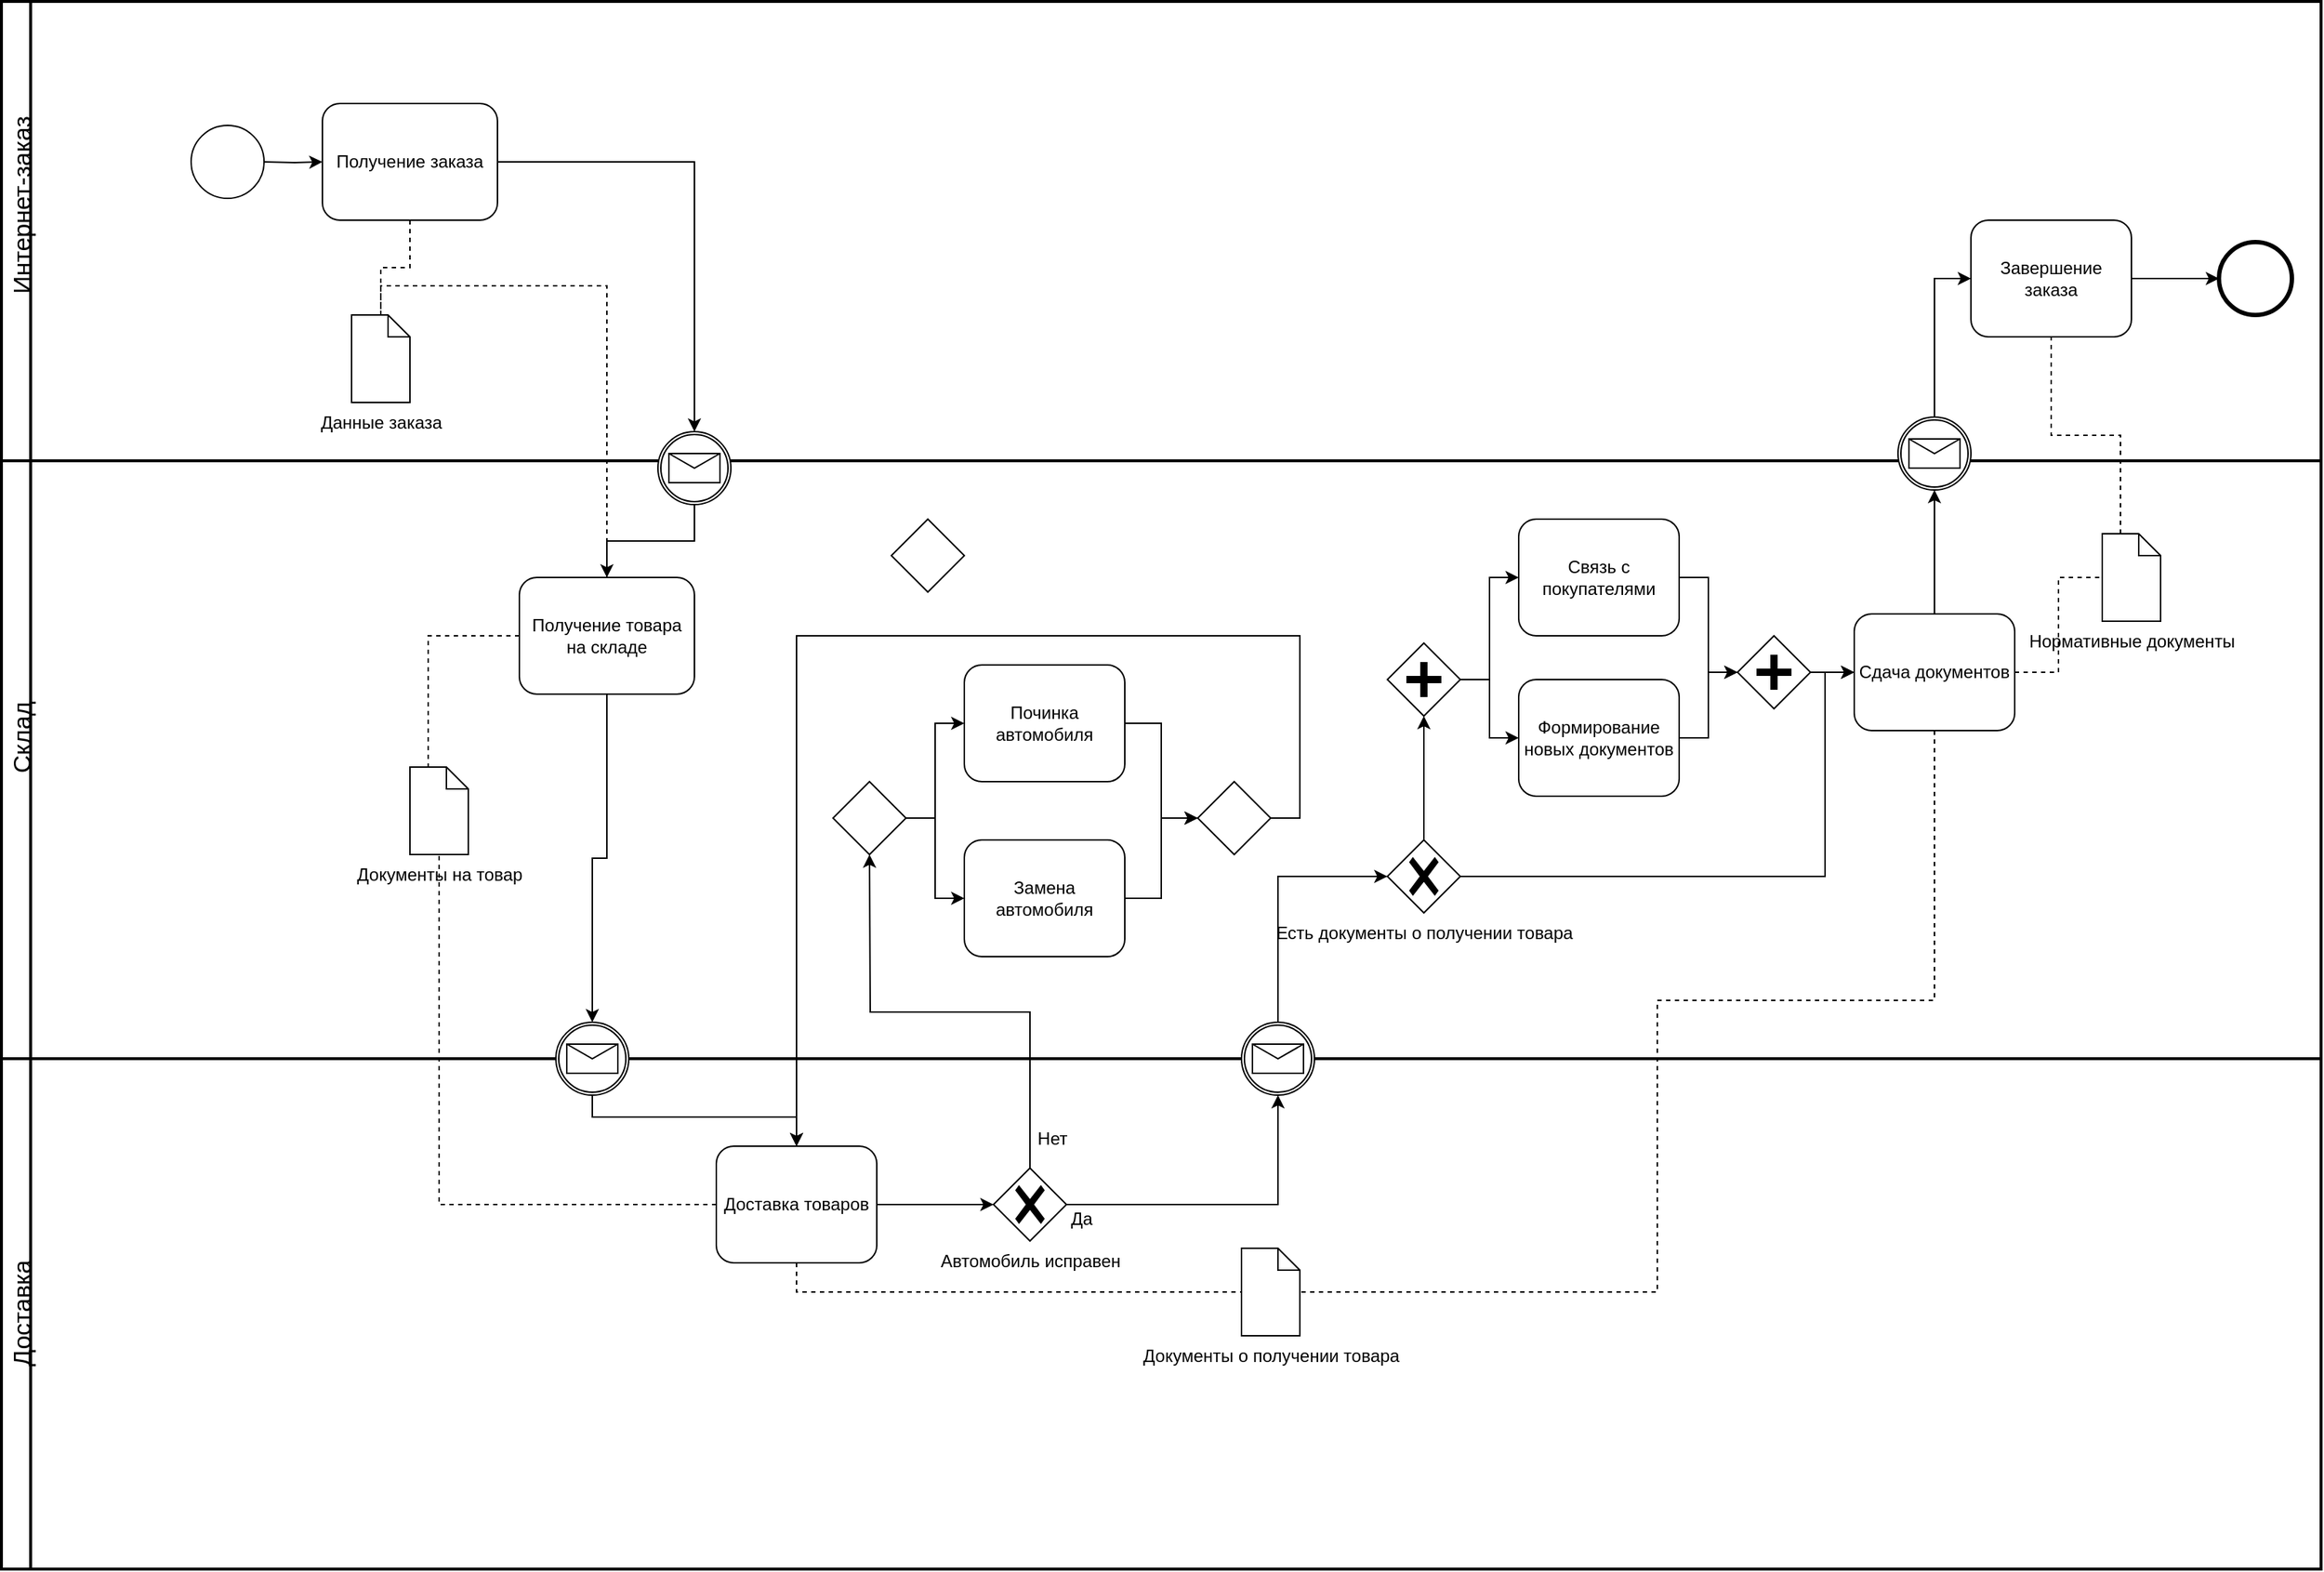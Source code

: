 <mxfile version="21.0.10" type="github">
  <diagram name="Page-1" id="2a216829-ef6e-dabb-86c1-c78162f3ba2b">
    <mxGraphModel dx="2162" dy="2071" grid="1" gridSize="10" guides="1" tooltips="1" connect="1" arrows="1" fold="1" page="1" pageScale="1" pageWidth="850" pageHeight="1100" background="none" math="0" shadow="0">
      <root>
        <mxCell id="0" />
        <mxCell id="1" parent="0" />
        <mxCell id="ABjkptQIAevgnRErGSgK-1" value="" style="swimlane;html=1;startSize=20;fontStyle=0;collapsible=0;horizontal=0;swimlaneLine=1;swimlaneFillColor=#ffffff;strokeWidth=2;whiteSpace=wrap;" vertex="1" parent="1">
          <mxGeometry x="70" y="140" width="1590" height="760" as="geometry" />
        </mxCell>
        <mxCell id="ABjkptQIAevgnRErGSgK-5" value="" style="swimlane;html=1;startSize=20;fontStyle=0;collapsible=0;horizontal=0;swimlaneLine=1;swimlaneFillColor=#ffffff;strokeWidth=2;whiteSpace=wrap;" vertex="1" parent="ABjkptQIAevgnRErGSgK-1">
          <mxGeometry y="410" width="1590" height="350" as="geometry" />
        </mxCell>
        <mxCell id="ABjkptQIAevgnRErGSgK-10" value="&lt;font style=&quot;font-size: 17px;&quot;&gt;Доставка&lt;/font&gt;" style="text;html=1;align=center;verticalAlign=middle;resizable=0;points=[];autosize=1;strokeColor=none;fillColor=none;rotation=-90;fontSize=17;horizontal=1;" vertex="1" parent="ABjkptQIAevgnRErGSgK-5">
          <mxGeometry x="-35" y="160" width="100" height="30" as="geometry" />
        </mxCell>
        <mxCell id="ABjkptQIAevgnRErGSgK-21" value="Автомобиль исправен" style="points=[[0.25,0.25,0],[0.5,0,0],[0.75,0.25,0],[1,0.5,0],[0.75,0.75,0],[0.5,1,0],[0.25,0.75,0],[0,0.5,0]];shape=mxgraph.bpmn.gateway2;html=1;verticalLabelPosition=bottom;labelBackgroundColor=#ffffff;verticalAlign=top;align=center;perimeter=rhombusPerimeter;outlineConnect=0;outline=none;symbol=none;gwType=exclusive;" vertex="1" parent="ABjkptQIAevgnRErGSgK-5">
          <mxGeometry x="680" y="75" width="50" height="50" as="geometry" />
        </mxCell>
        <mxCell id="ABjkptQIAevgnRErGSgK-25" style="edgeStyle=orthogonalEdgeStyle;rounded=0;orthogonalLoop=1;jettySize=auto;html=1;exitX=0.5;exitY=1;exitDx=0;exitDy=0;exitPerimeter=0;entryX=0.5;entryY=0;entryDx=0;entryDy=0;" edge="1" parent="ABjkptQIAevgnRErGSgK-5" source="ABjkptQIAevgnRErGSgK-22" target="ABjkptQIAevgnRErGSgK-24">
          <mxGeometry relative="1" as="geometry">
            <Array as="points">
              <mxPoint x="405" y="40" />
              <mxPoint x="545" y="40" />
            </Array>
          </mxGeometry>
        </mxCell>
        <mxCell id="ABjkptQIAevgnRErGSgK-22" value="" style="points=[[0.145,0.145,0],[0.5,0,0],[0.855,0.145,0],[1,0.5,0],[0.855,0.855,0],[0.5,1,0],[0.145,0.855,0],[0,0.5,0]];shape=mxgraph.bpmn.event;html=1;verticalLabelPosition=bottom;labelBackgroundColor=#ffffff;verticalAlign=top;align=center;perimeter=ellipsePerimeter;outlineConnect=0;aspect=fixed;outline=catching;symbol=message;" vertex="1" parent="ABjkptQIAevgnRErGSgK-5">
          <mxGeometry x="380" y="-25" width="50" height="50" as="geometry" />
        </mxCell>
        <mxCell id="ABjkptQIAevgnRErGSgK-26" style="edgeStyle=orthogonalEdgeStyle;rounded=0;orthogonalLoop=1;jettySize=auto;html=1;exitX=1;exitY=0.5;exitDx=0;exitDy=0;entryX=0;entryY=0.5;entryDx=0;entryDy=0;entryPerimeter=0;" edge="1" parent="ABjkptQIAevgnRErGSgK-5" source="ABjkptQIAevgnRErGSgK-24" target="ABjkptQIAevgnRErGSgK-21">
          <mxGeometry relative="1" as="geometry">
            <Array as="points">
              <mxPoint x="680" y="100" />
            </Array>
          </mxGeometry>
        </mxCell>
        <mxCell id="ABjkptQIAevgnRErGSgK-82" style="edgeStyle=orthogonalEdgeStyle;rounded=0;orthogonalLoop=1;jettySize=auto;html=1;exitX=0.5;exitY=1;exitDx=0;exitDy=0;endArrow=none;endFill=0;dashed=1;" edge="1" parent="ABjkptQIAevgnRErGSgK-5" source="ABjkptQIAevgnRErGSgK-24" target="ABjkptQIAevgnRErGSgK-81">
          <mxGeometry relative="1" as="geometry" />
        </mxCell>
        <mxCell id="ABjkptQIAevgnRErGSgK-24" value="Доставка товаров" style="shape=ext;rounded=1;html=1;whiteSpace=wrap;" vertex="1" parent="ABjkptQIAevgnRErGSgK-5">
          <mxGeometry x="490" y="60" width="110" height="80" as="geometry" />
        </mxCell>
        <mxCell id="ABjkptQIAevgnRErGSgK-48" value="Да" style="text;html=1;align=center;verticalAlign=middle;resizable=0;points=[];autosize=1;strokeColor=none;fillColor=none;" vertex="1" parent="ABjkptQIAevgnRErGSgK-5">
          <mxGeometry x="720" y="95" width="40" height="30" as="geometry" />
        </mxCell>
        <mxCell id="ABjkptQIAevgnRErGSgK-49" value="Нет" style="text;html=1;align=center;verticalAlign=middle;resizable=0;points=[];autosize=1;strokeColor=none;fillColor=none;" vertex="1" parent="ABjkptQIAevgnRErGSgK-5">
          <mxGeometry x="700" y="40" width="40" height="30" as="geometry" />
        </mxCell>
        <mxCell id="ABjkptQIAevgnRErGSgK-81" value="Документы о получении товара" style="shape=mxgraph.bpmn.data;labelPosition=center;verticalLabelPosition=bottom;align=center;verticalAlign=top;size=15;html=1;" vertex="1" parent="ABjkptQIAevgnRErGSgK-5">
          <mxGeometry x="850" y="130" width="40" height="60" as="geometry" />
        </mxCell>
        <mxCell id="ABjkptQIAevgnRErGSgK-9" value="&lt;font style=&quot;font-size: 17px;&quot;&gt;Склад&lt;br&gt;&lt;/font&gt;" style="text;html=1;align=center;verticalAlign=middle;resizable=0;points=[];autosize=1;strokeColor=none;fillColor=none;rotation=-90;fontSize=17;horizontal=1;" vertex="1" parent="ABjkptQIAevgnRErGSgK-1">
          <mxGeometry x="-20" y="175" width="70" height="30" as="geometry" />
        </mxCell>
        <mxCell id="ABjkptQIAevgnRErGSgK-23" style="edgeStyle=orthogonalEdgeStyle;rounded=0;orthogonalLoop=1;jettySize=auto;html=1;exitX=0.5;exitY=1;exitDx=0;exitDy=0;entryX=0.5;entryY=0;entryDx=0;entryDy=0;entryPerimeter=0;" edge="1" parent="ABjkptQIAevgnRErGSgK-1" source="ABjkptQIAevgnRErGSgK-18" target="ABjkptQIAevgnRErGSgK-22">
          <mxGeometry relative="1" as="geometry" />
        </mxCell>
        <mxCell id="ABjkptQIAevgnRErGSgK-55" style="edgeStyle=orthogonalEdgeStyle;rounded=0;orthogonalLoop=1;jettySize=auto;html=1;exitX=0;exitY=0.5;exitDx=0;exitDy=0;entryX=0;entryY=0;entryDx=12.5;entryDy=0;entryPerimeter=0;startArrow=none;startFill=0;endArrow=none;endFill=0;dashed=1;" edge="1" parent="ABjkptQIAevgnRErGSgK-1" source="ABjkptQIAevgnRErGSgK-18" target="ABjkptQIAevgnRErGSgK-52">
          <mxGeometry relative="1" as="geometry" />
        </mxCell>
        <mxCell id="ABjkptQIAevgnRErGSgK-18" value="Получение товара на складе" style="shape=ext;rounded=1;html=1;whiteSpace=wrap;" vertex="1" parent="ABjkptQIAevgnRErGSgK-1">
          <mxGeometry x="355" y="80" width="120" height="80" as="geometry" />
        </mxCell>
        <mxCell id="ABjkptQIAevgnRErGSgK-45" style="edgeStyle=orthogonalEdgeStyle;rounded=0;orthogonalLoop=1;jettySize=auto;html=1;exitX=1;exitY=0.5;exitDx=0;exitDy=0;entryX=0;entryY=0.5;entryDx=0;entryDy=0;entryPerimeter=0;" edge="1" parent="ABjkptQIAevgnRErGSgK-1" source="ABjkptQIAevgnRErGSgK-27" target="ABjkptQIAevgnRErGSgK-44">
          <mxGeometry relative="1" as="geometry" />
        </mxCell>
        <mxCell id="ABjkptQIAevgnRErGSgK-27" value="Починка автомобиля" style="shape=ext;rounded=1;html=1;whiteSpace=wrap;" vertex="1" parent="ABjkptQIAevgnRErGSgK-1">
          <mxGeometry x="660" y="140" width="110" height="80" as="geometry" />
        </mxCell>
        <mxCell id="ABjkptQIAevgnRErGSgK-36" style="edgeStyle=orthogonalEdgeStyle;rounded=0;orthogonalLoop=1;jettySize=auto;html=1;exitX=0.5;exitY=0;exitDx=0;exitDy=0;exitPerimeter=0;entryX=0.5;entryY=1;entryDx=0;entryDy=0;" edge="1" parent="ABjkptQIAevgnRErGSgK-1" source="ABjkptQIAevgnRErGSgK-21">
          <mxGeometry relative="1" as="geometry">
            <mxPoint x="595" y="270" as="targetPoint" />
          </mxGeometry>
        </mxCell>
        <mxCell id="ABjkptQIAevgnRErGSgK-42" style="edgeStyle=orthogonalEdgeStyle;rounded=0;orthogonalLoop=1;jettySize=auto;html=1;exitX=1;exitY=0.5;exitDx=0;exitDy=0;exitPerimeter=0;entryX=0;entryY=0.5;entryDx=0;entryDy=0;" edge="1" parent="ABjkptQIAevgnRErGSgK-1" source="ABjkptQIAevgnRErGSgK-37" target="ABjkptQIAevgnRErGSgK-27">
          <mxGeometry relative="1" as="geometry" />
        </mxCell>
        <mxCell id="ABjkptQIAevgnRErGSgK-43" style="edgeStyle=orthogonalEdgeStyle;rounded=0;orthogonalLoop=1;jettySize=auto;html=1;exitX=1;exitY=0.5;exitDx=0;exitDy=0;exitPerimeter=0;entryX=0;entryY=0.5;entryDx=0;entryDy=0;" edge="1" parent="ABjkptQIAevgnRErGSgK-1" source="ABjkptQIAevgnRErGSgK-37" target="ABjkptQIAevgnRErGSgK-39">
          <mxGeometry relative="1" as="geometry" />
        </mxCell>
        <mxCell id="ABjkptQIAevgnRErGSgK-37" value="" style="points=[[0.25,0.25,0],[0.5,0,0],[0.75,0.25,0],[1,0.5,0],[0.75,0.75,0],[0.5,1,0],[0.25,0.75,0],[0,0.5,0]];shape=mxgraph.bpmn.gateway2;html=1;verticalLabelPosition=bottom;labelBackgroundColor=#ffffff;verticalAlign=top;align=center;perimeter=rhombusPerimeter;outlineConnect=0;outline=none;symbol=none;" vertex="1" parent="ABjkptQIAevgnRErGSgK-1">
          <mxGeometry x="570" y="220" width="50" height="50" as="geometry" />
        </mxCell>
        <mxCell id="ABjkptQIAevgnRErGSgK-46" style="edgeStyle=orthogonalEdgeStyle;rounded=0;orthogonalLoop=1;jettySize=auto;html=1;exitX=1;exitY=0.5;exitDx=0;exitDy=0;entryX=0;entryY=0.5;entryDx=0;entryDy=0;entryPerimeter=0;" edge="1" parent="ABjkptQIAevgnRErGSgK-1" source="ABjkptQIAevgnRErGSgK-39" target="ABjkptQIAevgnRErGSgK-44">
          <mxGeometry relative="1" as="geometry" />
        </mxCell>
        <mxCell id="ABjkptQIAevgnRErGSgK-39" value="Замена автомобиля" style="shape=ext;rounded=1;html=1;whiteSpace=wrap;" vertex="1" parent="ABjkptQIAevgnRErGSgK-1">
          <mxGeometry x="660" y="260" width="110" height="80" as="geometry" />
        </mxCell>
        <mxCell id="ABjkptQIAevgnRErGSgK-40" value="" style="points=[[0.25,0.25,0],[0.5,0,0],[0.75,0.25,0],[1,0.5,0],[0.75,0.75,0],[0.5,1,0],[0.25,0.75,0],[0,0.5,0]];shape=mxgraph.bpmn.gateway2;html=1;verticalLabelPosition=bottom;labelBackgroundColor=#ffffff;verticalAlign=top;align=center;perimeter=rhombusPerimeter;outlineConnect=0;outline=none;symbol=none;" vertex="1" parent="ABjkptQIAevgnRErGSgK-1">
          <mxGeometry x="610" y="40" width="50" height="50" as="geometry" />
        </mxCell>
        <mxCell id="ABjkptQIAevgnRErGSgK-51" style="edgeStyle=orthogonalEdgeStyle;rounded=0;orthogonalLoop=1;jettySize=auto;html=1;exitX=1;exitY=0.5;exitDx=0;exitDy=0;exitPerimeter=0;entryX=0.5;entryY=0;entryDx=0;entryDy=0;" edge="1" parent="ABjkptQIAevgnRErGSgK-1" source="ABjkptQIAevgnRErGSgK-44" target="ABjkptQIAevgnRErGSgK-24">
          <mxGeometry relative="1" as="geometry">
            <Array as="points">
              <mxPoint x="890" y="245" />
              <mxPoint x="890" y="120" />
              <mxPoint x="545" y="120" />
            </Array>
          </mxGeometry>
        </mxCell>
        <mxCell id="ABjkptQIAevgnRErGSgK-44" value="" style="points=[[0.25,0.25,0],[0.5,0,0],[0.75,0.25,0],[1,0.5,0],[0.75,0.75,0],[0.5,1,0],[0.25,0.75,0],[0,0.5,0]];shape=mxgraph.bpmn.gateway2;html=1;verticalLabelPosition=bottom;labelBackgroundColor=#ffffff;verticalAlign=top;align=center;perimeter=rhombusPerimeter;outlineConnect=0;outline=none;symbol=none;" vertex="1" parent="ABjkptQIAevgnRErGSgK-1">
          <mxGeometry x="820" y="220" width="50" height="50" as="geometry" />
        </mxCell>
        <mxCell id="ABjkptQIAevgnRErGSgK-52" value="Документы на товар" style="shape=mxgraph.bpmn.data;labelPosition=center;verticalLabelPosition=bottom;align=center;verticalAlign=top;size=15;html=1;" vertex="1" parent="ABjkptQIAevgnRErGSgK-1">
          <mxGeometry x="280" y="210" width="40" height="60" as="geometry" />
        </mxCell>
        <mxCell id="ABjkptQIAevgnRErGSgK-56" style="edgeStyle=orthogonalEdgeStyle;rounded=0;orthogonalLoop=1;jettySize=auto;html=1;exitX=0;exitY=0.5;exitDx=0;exitDy=0;entryX=0.5;entryY=1;entryDx=0;entryDy=0;entryPerimeter=0;dashed=1;endArrow=none;endFill=0;" edge="1" parent="ABjkptQIAevgnRErGSgK-1" source="ABjkptQIAevgnRErGSgK-24" target="ABjkptQIAevgnRErGSgK-52">
          <mxGeometry relative="1" as="geometry" />
        </mxCell>
        <mxCell id="ABjkptQIAevgnRErGSgK-83" style="edgeStyle=orthogonalEdgeStyle;rounded=0;orthogonalLoop=1;jettySize=auto;html=1;exitX=0.5;exitY=1;exitDx=0;exitDy=0;entryX=0;entryY=0;entryDx=40;entryDy=37.5;entryPerimeter=0;endArrow=none;endFill=0;dashed=1;" edge="1" parent="ABjkptQIAevgnRErGSgK-1" source="ABjkptQIAevgnRErGSgK-66" target="ABjkptQIAevgnRErGSgK-81">
          <mxGeometry relative="1" as="geometry">
            <Array as="points">
              <mxPoint x="1325" y="370" />
              <mxPoint x="1135" y="370" />
              <mxPoint x="1135" y="570" />
              <mxPoint x="890" y="570" />
            </Array>
          </mxGeometry>
        </mxCell>
        <mxCell id="ABjkptQIAevgnRErGSgK-104" style="edgeStyle=orthogonalEdgeStyle;rounded=0;orthogonalLoop=1;jettySize=auto;html=1;exitX=1;exitY=0.5;exitDx=0;exitDy=0;endArrow=none;endFill=0;dashed=1;" edge="1" parent="ABjkptQIAevgnRErGSgK-1" source="ABjkptQIAevgnRErGSgK-66" target="ABjkptQIAevgnRErGSgK-103">
          <mxGeometry relative="1" as="geometry" />
        </mxCell>
        <mxCell id="ABjkptQIAevgnRErGSgK-66" value="Сдача документов" style="shape=ext;rounded=1;html=1;whiteSpace=wrap;" vertex="1" parent="ABjkptQIAevgnRErGSgK-1">
          <mxGeometry x="1270" y="105" width="110" height="80" as="geometry" />
        </mxCell>
        <mxCell id="ABjkptQIAevgnRErGSgK-85" style="edgeStyle=orthogonalEdgeStyle;rounded=0;orthogonalLoop=1;jettySize=auto;html=1;exitX=0.5;exitY=0;exitDx=0;exitDy=0;exitPerimeter=0;entryX=0.5;entryY=1;entryDx=0;entryDy=0;" edge="1" parent="ABjkptQIAevgnRErGSgK-1" source="ABjkptQIAevgnRErGSgK-79" target="ABjkptQIAevgnRErGSgK-38">
          <mxGeometry relative="1" as="geometry" />
        </mxCell>
        <mxCell id="ABjkptQIAevgnRErGSgK-98" style="edgeStyle=orthogonalEdgeStyle;rounded=0;orthogonalLoop=1;jettySize=auto;html=1;exitX=1;exitY=0.5;exitDx=0;exitDy=0;exitPerimeter=0;entryX=0;entryY=0.5;entryDx=0;entryDy=0;" edge="1" parent="ABjkptQIAevgnRErGSgK-1" source="ABjkptQIAevgnRErGSgK-79" target="ABjkptQIAevgnRErGSgK-66">
          <mxGeometry relative="1" as="geometry">
            <Array as="points">
              <mxPoint x="1250" y="285" />
              <mxPoint x="1250" y="145" />
            </Array>
          </mxGeometry>
        </mxCell>
        <mxCell id="ABjkptQIAevgnRErGSgK-79" value="Есть документы о получении товара" style="points=[[0.25,0.25,0],[0.5,0,0],[0.75,0.25,0],[1,0.5,0],[0.75,0.75,0],[0.5,1,0],[0.25,0.75,0],[0,0.5,0]];shape=mxgraph.bpmn.gateway2;html=1;verticalLabelPosition=bottom;labelBackgroundColor=#ffffff;verticalAlign=top;align=center;perimeter=rhombusPerimeter;outlineConnect=0;outline=none;symbol=none;gwType=exclusive;" vertex="1" parent="ABjkptQIAevgnRErGSgK-1">
          <mxGeometry x="950" y="260" width="50" height="50" as="geometry" />
        </mxCell>
        <mxCell id="ABjkptQIAevgnRErGSgK-80" style="edgeStyle=orthogonalEdgeStyle;rounded=0;orthogonalLoop=1;jettySize=auto;html=1;exitX=0.5;exitY=0;exitDx=0;exitDy=0;exitPerimeter=0;entryX=0;entryY=0.5;entryDx=0;entryDy=0;entryPerimeter=0;" edge="1" parent="ABjkptQIAevgnRErGSgK-1" source="ABjkptQIAevgnRErGSgK-76" target="ABjkptQIAevgnRErGSgK-79">
          <mxGeometry relative="1" as="geometry" />
        </mxCell>
        <mxCell id="ABjkptQIAevgnRErGSgK-76" value="" style="points=[[0.145,0.145,0],[0.5,0,0],[0.855,0.145,0],[1,0.5,0],[0.855,0.855,0],[0.5,1,0],[0.145,0.855,0],[0,0.5,0]];shape=mxgraph.bpmn.event;html=1;verticalLabelPosition=bottom;labelBackgroundColor=#ffffff;verticalAlign=top;align=center;perimeter=ellipsePerimeter;outlineConnect=0;aspect=fixed;outline=catching;symbol=message;" vertex="1" parent="ABjkptQIAevgnRErGSgK-1">
          <mxGeometry x="850" y="385" width="50" height="50" as="geometry" />
        </mxCell>
        <mxCell id="ABjkptQIAevgnRErGSgK-77" style="edgeStyle=orthogonalEdgeStyle;rounded=0;orthogonalLoop=1;jettySize=auto;html=1;exitX=1;exitY=0.5;exitDx=0;exitDy=0;exitPerimeter=0;" edge="1" parent="ABjkptQIAevgnRErGSgK-1" source="ABjkptQIAevgnRErGSgK-21" target="ABjkptQIAevgnRErGSgK-76">
          <mxGeometry relative="1" as="geometry" />
        </mxCell>
        <mxCell id="ABjkptQIAevgnRErGSgK-88" style="edgeStyle=orthogonalEdgeStyle;rounded=0;orthogonalLoop=1;jettySize=auto;html=1;exitX=1;exitY=0.5;exitDx=0;exitDy=0;entryX=0;entryY=0.5;entryDx=0;entryDy=0;" edge="1" parent="ABjkptQIAevgnRErGSgK-1" source="ABjkptQIAevgnRErGSgK-38" target="ABjkptQIAevgnRErGSgK-86">
          <mxGeometry relative="1" as="geometry" />
        </mxCell>
        <mxCell id="ABjkptQIAevgnRErGSgK-89" style="edgeStyle=orthogonalEdgeStyle;rounded=0;orthogonalLoop=1;jettySize=auto;html=1;exitX=1;exitY=0.5;exitDx=0;exitDy=0;" edge="1" parent="ABjkptQIAevgnRErGSgK-1" source="ABjkptQIAevgnRErGSgK-38" target="ABjkptQIAevgnRErGSgK-87">
          <mxGeometry relative="1" as="geometry" />
        </mxCell>
        <mxCell id="ABjkptQIAevgnRErGSgK-38" value="" style="shape=mxgraph.bpmn.shape;html=1;verticalLabelPosition=bottom;labelBackgroundColor=#ffffff;verticalAlign=top;perimeter=rhombusPerimeter;background=gateway;outline=none;symbol=parallelGw;" vertex="1" parent="ABjkptQIAevgnRErGSgK-1">
          <mxGeometry x="950" y="125" width="50" height="50" as="geometry" />
        </mxCell>
        <mxCell id="ABjkptQIAevgnRErGSgK-91" style="edgeStyle=orthogonalEdgeStyle;rounded=0;orthogonalLoop=1;jettySize=auto;html=1;exitX=1;exitY=0.5;exitDx=0;exitDy=0;entryX=0;entryY=0.5;entryDx=0;entryDy=0;" edge="1" parent="ABjkptQIAevgnRErGSgK-1" source="ABjkptQIAevgnRErGSgK-86" target="ABjkptQIAevgnRErGSgK-90">
          <mxGeometry relative="1" as="geometry" />
        </mxCell>
        <mxCell id="ABjkptQIAevgnRErGSgK-86" value="Связь с покупателями" style="shape=ext;rounded=1;html=1;whiteSpace=wrap;" vertex="1" parent="ABjkptQIAevgnRErGSgK-1">
          <mxGeometry x="1040" y="40" width="110" height="80" as="geometry" />
        </mxCell>
        <mxCell id="ABjkptQIAevgnRErGSgK-92" style="edgeStyle=orthogonalEdgeStyle;rounded=0;orthogonalLoop=1;jettySize=auto;html=1;exitX=1;exitY=0.5;exitDx=0;exitDy=0;entryX=0;entryY=0.5;entryDx=0;entryDy=0;" edge="1" parent="ABjkptQIAevgnRErGSgK-1" source="ABjkptQIAevgnRErGSgK-87" target="ABjkptQIAevgnRErGSgK-90">
          <mxGeometry relative="1" as="geometry" />
        </mxCell>
        <mxCell id="ABjkptQIAevgnRErGSgK-87" value="Формирование новых документов" style="shape=ext;rounded=1;html=1;whiteSpace=wrap;" vertex="1" parent="ABjkptQIAevgnRErGSgK-1">
          <mxGeometry x="1040" y="150" width="110" height="80" as="geometry" />
        </mxCell>
        <mxCell id="ABjkptQIAevgnRErGSgK-96" style="edgeStyle=orthogonalEdgeStyle;rounded=0;orthogonalLoop=1;jettySize=auto;html=1;exitX=1;exitY=0.5;exitDx=0;exitDy=0;" edge="1" parent="ABjkptQIAevgnRErGSgK-1" source="ABjkptQIAevgnRErGSgK-90" target="ABjkptQIAevgnRErGSgK-66">
          <mxGeometry relative="1" as="geometry" />
        </mxCell>
        <mxCell id="ABjkptQIAevgnRErGSgK-90" value="" style="shape=mxgraph.bpmn.shape;html=1;verticalLabelPosition=bottom;labelBackgroundColor=#ffffff;verticalAlign=top;perimeter=rhombusPerimeter;background=gateway;outline=none;symbol=parallelGw;" vertex="1" parent="ABjkptQIAevgnRErGSgK-1">
          <mxGeometry x="1190" y="120" width="50" height="50" as="geometry" />
        </mxCell>
        <mxCell id="ABjkptQIAevgnRErGSgK-103" value="Нормативные документы" style="shape=mxgraph.bpmn.data;labelPosition=center;verticalLabelPosition=bottom;align=center;verticalAlign=top;size=15;html=1;" vertex="1" parent="ABjkptQIAevgnRErGSgK-1">
          <mxGeometry x="1440" y="50" width="40" height="60" as="geometry" />
        </mxCell>
        <mxCell id="ABjkptQIAevgnRErGSgK-3" value="" style="swimlane;html=1;startSize=20;fontStyle=0;collapsible=0;horizontal=0;swimlaneLine=1;swimlaneFillColor=#ffffff;strokeWidth=2;whiteSpace=wrap;" vertex="1" parent="1">
          <mxGeometry x="70" y="-175" width="1590" height="315" as="geometry" />
        </mxCell>
        <mxCell id="ABjkptQIAevgnRErGSgK-12" style="edgeStyle=orthogonalEdgeStyle;rounded=0;orthogonalLoop=1;jettySize=auto;html=1;exitX=1;exitY=0.5;exitDx=0;exitDy=0;entryX=0;entryY=0.5;entryDx=0;entryDy=0;" edge="1" parent="ABjkptQIAevgnRErGSgK-3" target="ABjkptQIAevgnRErGSgK-11">
          <mxGeometry relative="1" as="geometry">
            <mxPoint x="180" y="110" as="sourcePoint" />
          </mxGeometry>
        </mxCell>
        <mxCell id="ABjkptQIAevgnRErGSgK-7" value="&lt;font style=&quot;font-size: 17px;&quot;&gt;Интернет-заказ&lt;/font&gt;" style="text;html=1;align=center;verticalAlign=middle;resizable=0;points=[];autosize=1;strokeColor=none;fillColor=none;rotation=-90;fontSize=17;horizontal=1;" vertex="1" parent="ABjkptQIAevgnRErGSgK-3">
          <mxGeometry x="-60" y="125" width="150" height="30" as="geometry" />
        </mxCell>
        <mxCell id="ABjkptQIAevgnRErGSgK-14" style="edgeStyle=orthogonalEdgeStyle;rounded=0;orthogonalLoop=1;jettySize=auto;html=1;exitX=0.5;exitY=1;exitDx=0;exitDy=0;entryX=0.5;entryY=0;entryDx=0;entryDy=0;entryPerimeter=0;endArrow=none;endFill=0;dashed=1;" edge="1" parent="ABjkptQIAevgnRErGSgK-3" source="ABjkptQIAevgnRErGSgK-11" target="ABjkptQIAevgnRErGSgK-13">
          <mxGeometry relative="1" as="geometry" />
        </mxCell>
        <mxCell id="ABjkptQIAevgnRErGSgK-11" value="Получение заказа" style="shape=ext;rounded=1;html=1;whiteSpace=wrap;" vertex="1" parent="ABjkptQIAevgnRErGSgK-3">
          <mxGeometry x="220" y="70" width="120" height="80" as="geometry" />
        </mxCell>
        <mxCell id="ABjkptQIAevgnRErGSgK-13" value="Данные заказа" style="shape=mxgraph.bpmn.data;labelPosition=center;verticalLabelPosition=bottom;align=center;verticalAlign=top;size=15;html=1;" vertex="1" parent="ABjkptQIAevgnRErGSgK-3">
          <mxGeometry x="240" y="215" width="40" height="60" as="geometry" />
        </mxCell>
        <mxCell id="ABjkptQIAevgnRErGSgK-15" style="edgeStyle=orthogonalEdgeStyle;rounded=0;orthogonalLoop=1;jettySize=auto;html=1;exitX=1;exitY=0.5;exitDx=0;exitDy=0;entryX=0.5;entryY=0;entryDx=0;entryDy=0;entryPerimeter=0;" edge="1" parent="ABjkptQIAevgnRErGSgK-3" source="ABjkptQIAevgnRErGSgK-11" target="ABjkptQIAevgnRErGSgK-16">
          <mxGeometry relative="1" as="geometry">
            <mxPoint x="450" y="305" as="targetPoint" />
          </mxGeometry>
        </mxCell>
        <mxCell id="ABjkptQIAevgnRErGSgK-16" value="" style="points=[[0.145,0.145,0],[0.5,0,0],[0.855,0.145,0],[1,0.5,0],[0.855,0.855,0],[0.5,1,0],[0.145,0.855,0],[0,0.5,0]];shape=mxgraph.bpmn.event;html=1;verticalLabelPosition=bottom;labelBackgroundColor=#ffffff;verticalAlign=top;align=center;perimeter=ellipsePerimeter;outlineConnect=0;aspect=fixed;outline=catching;symbol=message;" vertex="1" parent="ABjkptQIAevgnRErGSgK-3">
          <mxGeometry x="450" y="295" width="50" height="50" as="geometry" />
        </mxCell>
        <mxCell id="ABjkptQIAevgnRErGSgK-108" style="edgeStyle=orthogonalEdgeStyle;rounded=0;orthogonalLoop=1;jettySize=auto;html=1;exitX=1;exitY=0.5;exitDx=0;exitDy=0;entryX=0;entryY=0.5;entryDx=0;entryDy=0;entryPerimeter=0;" edge="1" parent="ABjkptQIAevgnRErGSgK-3" source="ABjkptQIAevgnRErGSgK-100" target="ABjkptQIAevgnRErGSgK-106">
          <mxGeometry relative="1" as="geometry" />
        </mxCell>
        <mxCell id="ABjkptQIAevgnRErGSgK-100" value="Завершение заказа" style="shape=ext;rounded=1;html=1;whiteSpace=wrap;" vertex="1" parent="ABjkptQIAevgnRErGSgK-3">
          <mxGeometry x="1350" y="150" width="110" height="80" as="geometry" />
        </mxCell>
        <mxCell id="ABjkptQIAevgnRErGSgK-109" style="edgeStyle=orthogonalEdgeStyle;rounded=0;orthogonalLoop=1;jettySize=auto;html=1;exitX=0.5;exitY=0;exitDx=0;exitDy=0;exitPerimeter=0;entryX=0;entryY=0.5;entryDx=0;entryDy=0;" edge="1" parent="ABjkptQIAevgnRErGSgK-3" source="ABjkptQIAevgnRErGSgK-101" target="ABjkptQIAevgnRErGSgK-100">
          <mxGeometry relative="1" as="geometry" />
        </mxCell>
        <mxCell id="ABjkptQIAevgnRErGSgK-101" value="" style="points=[[0.145,0.145,0],[0.5,0,0],[0.855,0.145,0],[1,0.5,0],[0.855,0.855,0],[0.5,1,0],[0.145,0.855,0],[0,0.5,0]];shape=mxgraph.bpmn.event;html=1;verticalLabelPosition=bottom;labelBackgroundColor=#ffffff;verticalAlign=top;align=center;perimeter=ellipsePerimeter;outlineConnect=0;aspect=fixed;outline=catching;symbol=message;" vertex="1" parent="ABjkptQIAevgnRErGSgK-3">
          <mxGeometry x="1300" y="285" width="50" height="50" as="geometry" />
        </mxCell>
        <mxCell id="ABjkptQIAevgnRErGSgK-106" value="" style="points=[[0.145,0.145,0],[0.5,0,0],[0.855,0.145,0],[1,0.5,0],[0.855,0.855,0],[0.5,1,0],[0.145,0.855,0],[0,0.5,0]];shape=mxgraph.bpmn.event;html=1;verticalLabelPosition=bottom;labelBackgroundColor=#ffffff;verticalAlign=top;align=center;perimeter=ellipsePerimeter;outlineConnect=0;aspect=fixed;outline=end;symbol=terminate2;" vertex="1" parent="ABjkptQIAevgnRErGSgK-3">
          <mxGeometry x="1520" y="165" width="50" height="50" as="geometry" />
        </mxCell>
        <mxCell id="ABjkptQIAevgnRErGSgK-107" value="" style="points=[[0.145,0.145,0],[0.5,0,0],[0.855,0.145,0],[1,0.5,0],[0.855,0.855,0],[0.5,1,0],[0.145,0.855,0],[0,0.5,0]];shape=mxgraph.bpmn.event;html=1;verticalLabelPosition=bottom;labelBackgroundColor=#ffffff;verticalAlign=top;align=center;perimeter=ellipsePerimeter;outlineConnect=0;aspect=fixed;outline=standard;symbol=general;" vertex="1" parent="ABjkptQIAevgnRErGSgK-3">
          <mxGeometry x="130" y="85" width="50" height="50" as="geometry" />
        </mxCell>
        <mxCell id="7a84cebc1def654-36" style="edgeStyle=orthogonalEdgeStyle;rounded=0;html=1;jettySize=auto;orthogonalLoop=1;" parent="1" target="7a84cebc1def654-2" edge="1">
          <mxGeometry relative="1" as="geometry">
            <mxPoint x="300" y="290" as="sourcePoint" />
          </mxGeometry>
        </mxCell>
        <mxCell id="7a84cebc1def654-38" style="edgeStyle=orthogonalEdgeStyle;rounded=0;html=1;jettySize=auto;orthogonalLoop=1;endArrow=none;endFill=0;" parent="1" source="7a84cebc1def654-5" edge="1">
          <mxGeometry relative="1" as="geometry">
            <mxPoint x="590" y="250" as="targetPoint" />
          </mxGeometry>
        </mxCell>
        <mxCell id="7a84cebc1def654-39" style="edgeStyle=orthogonalEdgeStyle;rounded=0;html=1;jettySize=auto;orthogonalLoop=1;" parent="1" target="7a84cebc1def654-3" edge="1">
          <mxGeometry relative="1" as="geometry">
            <mxPoint x="480" y="290" as="sourcePoint" />
          </mxGeometry>
        </mxCell>
        <mxCell id="7a84cebc1def654-40" style="edgeStyle=orthogonalEdgeStyle;rounded=0;html=1;jettySize=auto;orthogonalLoop=1;" parent="1" target="7a84cebc1def654-12" edge="1">
          <mxGeometry relative="1" as="geometry">
            <mxPoint x="900" y="290" as="sourcePoint" />
          </mxGeometry>
        </mxCell>
        <mxCell id="7a84cebc1def654-46" style="edgeStyle=orthogonalEdgeStyle;rounded=0;html=1;jettySize=auto;orthogonalLoop=1;" parent="1" target="7a84cebc1def654-26" edge="1">
          <mxGeometry relative="1" as="geometry">
            <mxPoint x="1305" y="515" as="sourcePoint" />
          </mxGeometry>
        </mxCell>
        <mxCell id="7a84cebc1def654-47" style="edgeStyle=orthogonalEdgeStyle;rounded=0;html=1;jettySize=auto;orthogonalLoop=1;" parent="1" target="7a84cebc1def654-6" edge="1">
          <mxGeometry relative="1" as="geometry">
            <mxPoint x="590" y="330" as="sourcePoint" />
          </mxGeometry>
        </mxCell>
        <mxCell id="7a84cebc1def654-48" style="edgeStyle=orthogonalEdgeStyle;rounded=0;html=1;jettySize=auto;orthogonalLoop=1;" parent="1" target="7a84cebc1def654-8" edge="1">
          <mxGeometry relative="1" as="geometry">
            <mxPoint x="590" y="425" as="sourcePoint" />
          </mxGeometry>
        </mxCell>
        <mxCell id="7a84cebc1def654-59" style="edgeStyle=orthogonalEdgeStyle;rounded=0;html=1;jettySize=auto;orthogonalLoop=1;" parent="1" source="7a84cebc1def654-22" edge="1">
          <mxGeometry relative="1" as="geometry">
            <mxPoint x="1050" y="815" as="targetPoint" />
          </mxGeometry>
        </mxCell>
        <mxCell id="7a84cebc1def654-64" style="edgeStyle=orthogonalEdgeStyle;rounded=0;html=1;jettySize=auto;orthogonalLoop=1;" parent="1" source="7a84cebc1def654-20" edge="1">
          <mxGeometry relative="1" as="geometry">
            <mxPoint x="1220" y="815" as="targetPoint" />
          </mxGeometry>
        </mxCell>
        <mxCell id="ABjkptQIAevgnRErGSgK-19" style="edgeStyle=orthogonalEdgeStyle;rounded=0;orthogonalLoop=1;jettySize=auto;html=1;exitX=0.5;exitY=1;exitDx=0;exitDy=0;exitPerimeter=0;entryX=0.5;entryY=0;entryDx=0;entryDy=0;" edge="1" parent="1" source="ABjkptQIAevgnRErGSgK-16" target="ABjkptQIAevgnRErGSgK-18">
          <mxGeometry relative="1" as="geometry" />
        </mxCell>
        <mxCell id="ABjkptQIAevgnRErGSgK-20" style="edgeStyle=orthogonalEdgeStyle;rounded=0;orthogonalLoop=1;jettySize=auto;html=1;exitX=0.5;exitY=0;exitDx=0;exitDy=0;entryX=0.5;entryY=0;entryDx=0;entryDy=0;entryPerimeter=0;endArrow=none;endFill=0;dashed=1;" edge="1" parent="1" source="ABjkptQIAevgnRErGSgK-18" target="ABjkptQIAevgnRErGSgK-13">
          <mxGeometry relative="1" as="geometry" />
        </mxCell>
        <mxCell id="ABjkptQIAevgnRErGSgK-102" style="edgeStyle=orthogonalEdgeStyle;rounded=0;orthogonalLoop=1;jettySize=auto;html=1;exitX=0.5;exitY=0;exitDx=0;exitDy=0;entryX=0.5;entryY=1;entryDx=0;entryDy=0;entryPerimeter=0;" edge="1" parent="1" source="ABjkptQIAevgnRErGSgK-66" target="ABjkptQIAevgnRErGSgK-101">
          <mxGeometry relative="1" as="geometry" />
        </mxCell>
        <mxCell id="ABjkptQIAevgnRErGSgK-105" style="edgeStyle=orthogonalEdgeStyle;rounded=0;orthogonalLoop=1;jettySize=auto;html=1;exitX=0;exitY=0;exitDx=12.5;exitDy=0;exitPerimeter=0;entryX=0.5;entryY=1;entryDx=0;entryDy=0;dashed=1;endArrow=none;endFill=0;" edge="1" parent="1" source="ABjkptQIAevgnRErGSgK-103" target="ABjkptQIAevgnRErGSgK-100">
          <mxGeometry relative="1" as="geometry" />
        </mxCell>
      </root>
    </mxGraphModel>
  </diagram>
</mxfile>
